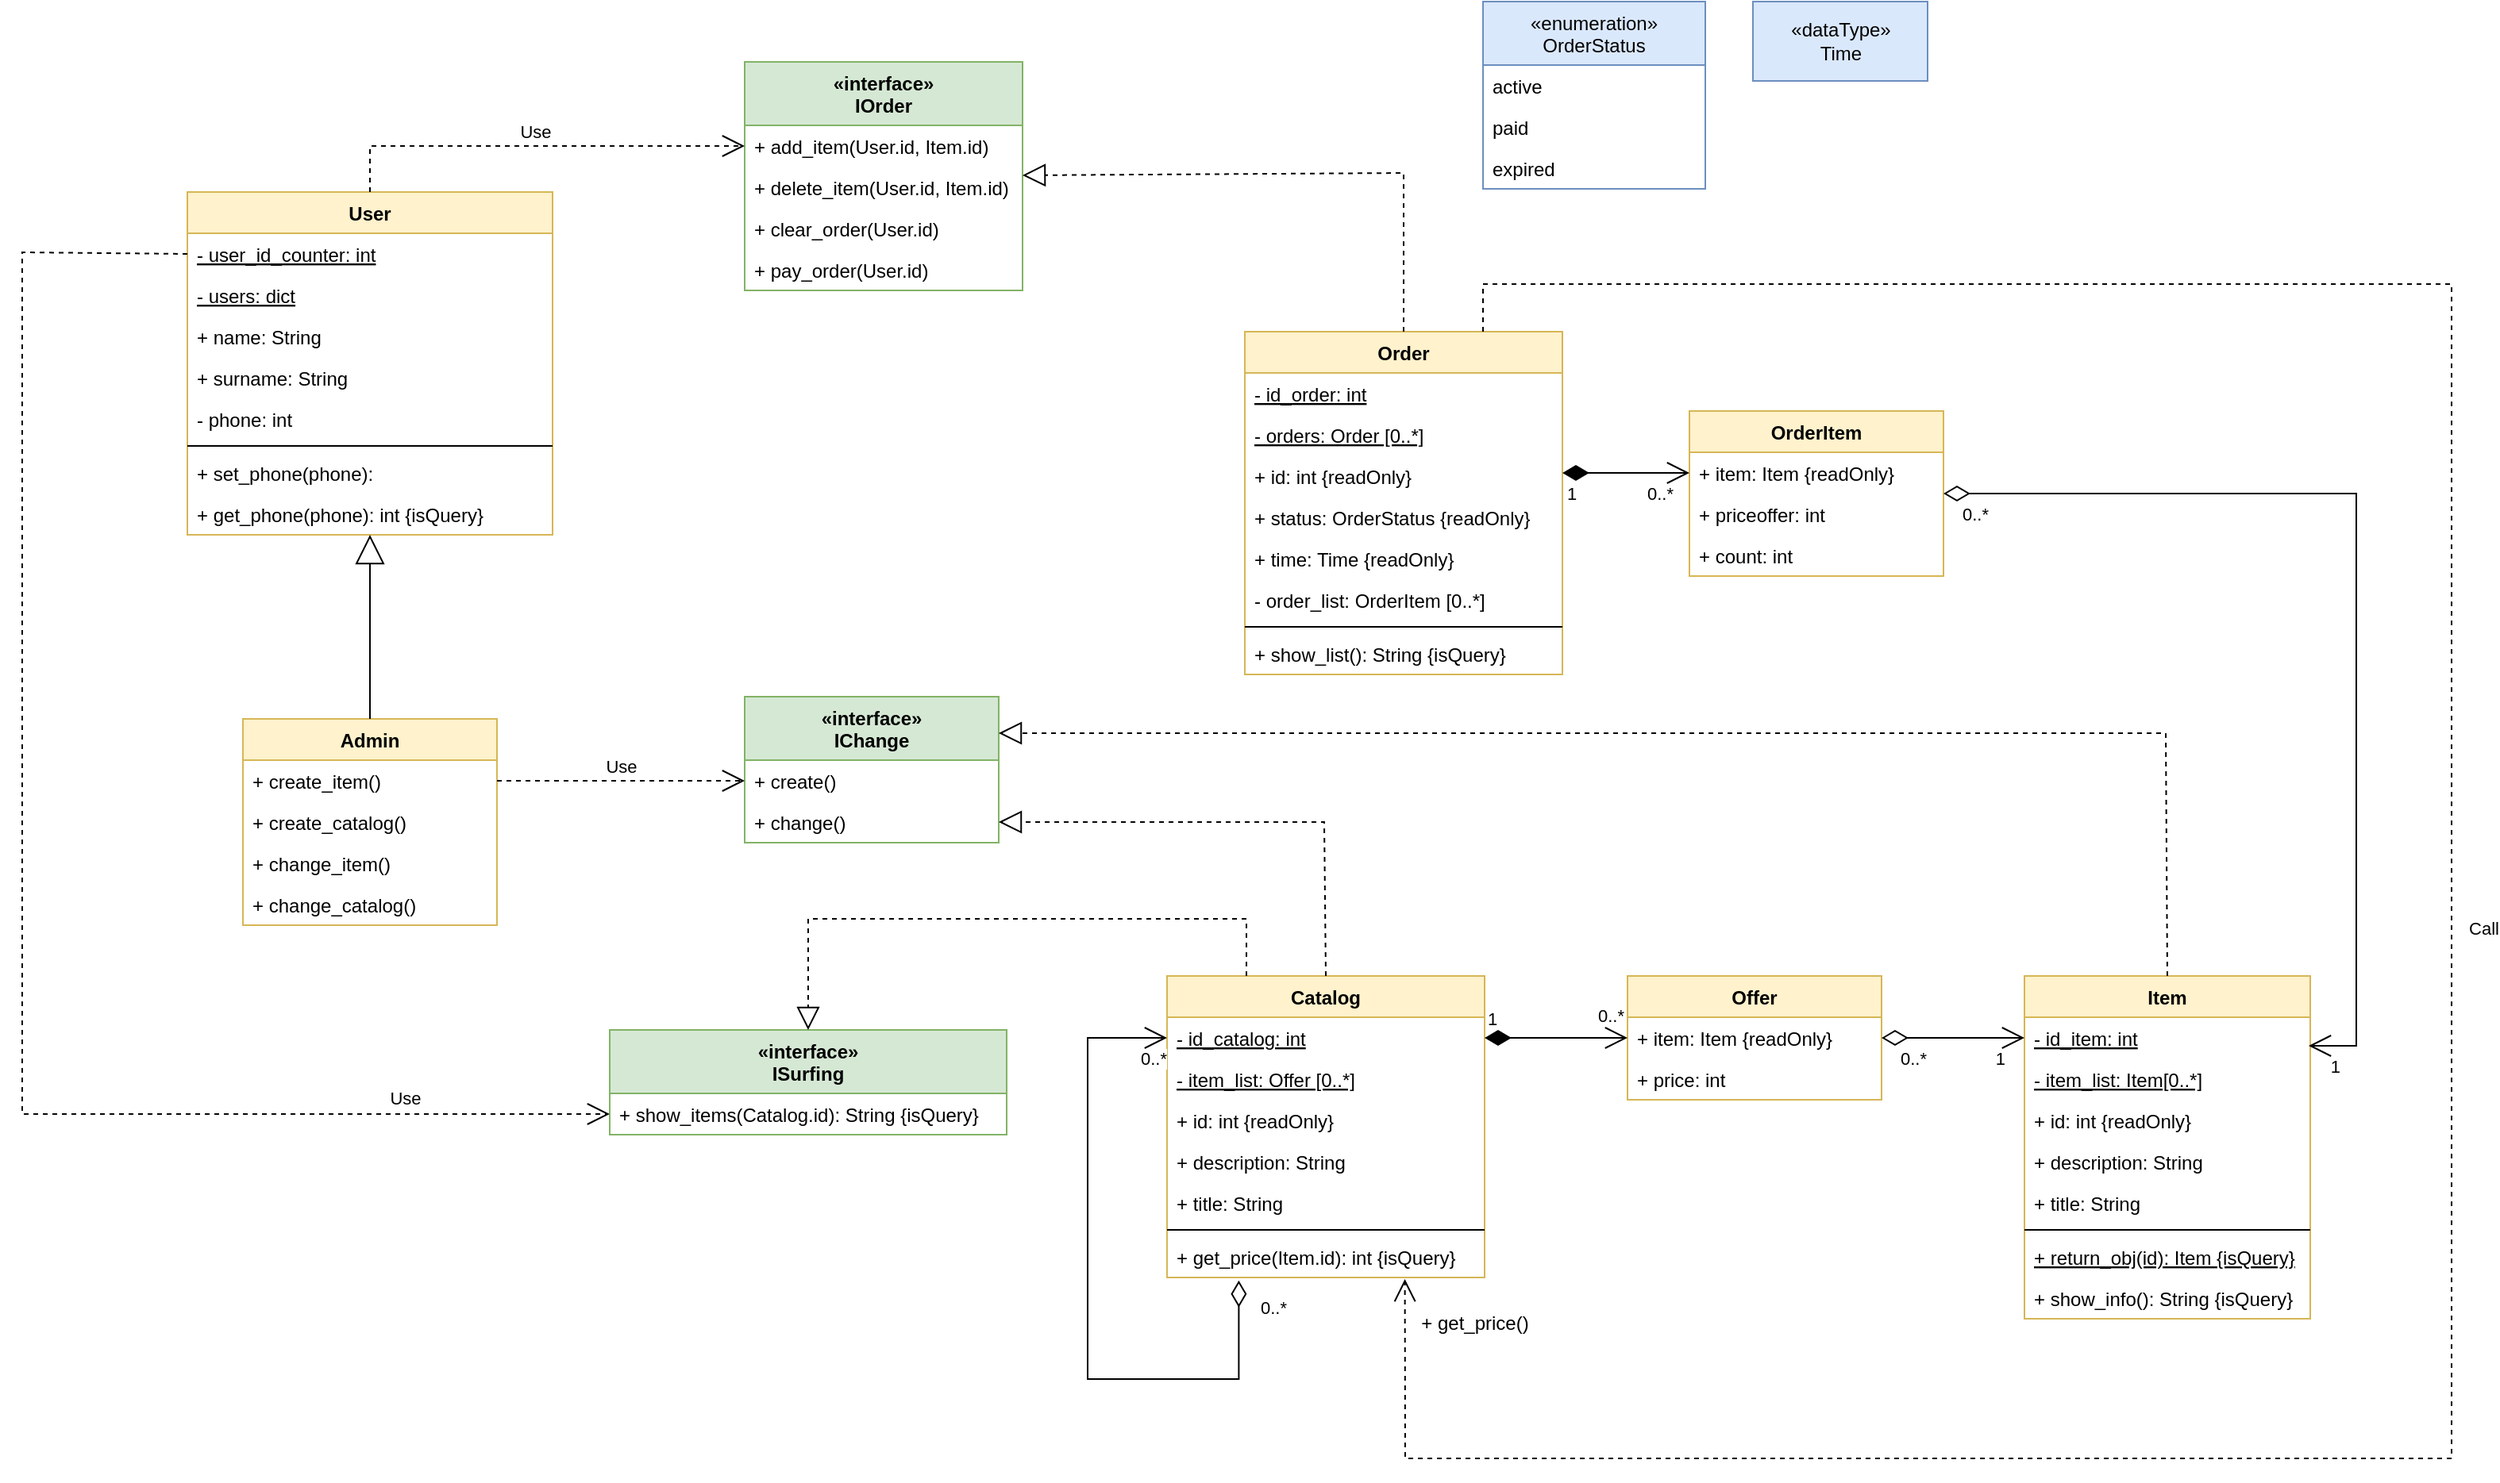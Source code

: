 <mxfile version="16.6.6" type="device"><diagram id="-S7sXRpH_4o53tXh1Ns0" name="Page-1"><mxGraphModel dx="2090" dy="1756" grid="1" gridSize="10" guides="1" tooltips="1" connect="1" arrows="1" fold="1" page="1" pageScale="1" pageWidth="850" pageHeight="1100" math="0" shadow="0"><root><mxCell id="0"/><mxCell id="1" parent="0"/><mxCell id="X_nolbuC1FOXjcQJ2r-V-6" value="User" style="swimlane;fontStyle=1;align=center;verticalAlign=top;childLayout=stackLayout;horizontal=1;startSize=26;horizontalStack=0;resizeParent=1;resizeParentMax=0;resizeLast=0;collapsible=1;marginBottom=0;fillColor=#fff2cc;strokeColor=#d6b656;" parent="1" vertex="1"><mxGeometry x="-186" y="-58" width="230" height="216" as="geometry"/></mxCell><mxCell id="UMlF2uQvA1_7oWGB7-m2-44" value="- user_id_counter: int" style="text;strokeColor=none;fillColor=none;align=left;verticalAlign=top;spacingLeft=4;spacingRight=4;overflow=hidden;rotatable=0;points=[[0,0.5],[1,0.5]];portConstraint=eastwest;fontStyle=4" parent="X_nolbuC1FOXjcQJ2r-V-6" vertex="1"><mxGeometry y="26" width="230" height="26" as="geometry"/></mxCell><mxCell id="X_nolbuC1FOXjcQJ2r-V-7" value="- users: dict" style="text;strokeColor=none;fillColor=none;align=left;verticalAlign=top;spacingLeft=4;spacingRight=4;overflow=hidden;rotatable=0;points=[[0,0.5],[1,0.5]];portConstraint=eastwest;fontStyle=4" parent="X_nolbuC1FOXjcQJ2r-V-6" vertex="1"><mxGeometry y="52" width="230" height="26" as="geometry"/></mxCell><mxCell id="UMlF2uQvA1_7oWGB7-m2-45" value="+ name: String" style="text;strokeColor=none;fillColor=none;align=left;verticalAlign=top;spacingLeft=4;spacingRight=4;overflow=hidden;rotatable=0;points=[[0,0.5],[1,0.5]];portConstraint=eastwest;fontStyle=0" parent="X_nolbuC1FOXjcQJ2r-V-6" vertex="1"><mxGeometry y="78" width="230" height="26" as="geometry"/></mxCell><mxCell id="UMlF2uQvA1_7oWGB7-m2-46" value="+ surname: String" style="text;strokeColor=none;fillColor=none;align=left;verticalAlign=top;spacingLeft=4;spacingRight=4;overflow=hidden;rotatable=0;points=[[0,0.5],[1,0.5]];portConstraint=eastwest;fontStyle=0" parent="X_nolbuC1FOXjcQJ2r-V-6" vertex="1"><mxGeometry y="104" width="230" height="26" as="geometry"/></mxCell><mxCell id="UMlF2uQvA1_7oWGB7-m2-47" value="- phone: int" style="text;strokeColor=none;fillColor=none;align=left;verticalAlign=top;spacingLeft=4;spacingRight=4;overflow=hidden;rotatable=0;points=[[0,0.5],[1,0.5]];portConstraint=eastwest;fontStyle=0" parent="X_nolbuC1FOXjcQJ2r-V-6" vertex="1"><mxGeometry y="130" width="230" height="26" as="geometry"/></mxCell><mxCell id="X_nolbuC1FOXjcQJ2r-V-8" value="" style="line;strokeWidth=1;fillColor=none;align=left;verticalAlign=middle;spacingTop=-1;spacingLeft=3;spacingRight=3;rotatable=0;labelPosition=right;points=[];portConstraint=eastwest;" parent="X_nolbuC1FOXjcQJ2r-V-6" vertex="1"><mxGeometry y="156" width="230" height="8" as="geometry"/></mxCell><mxCell id="X_nolbuC1FOXjcQJ2r-V-9" value="+ set_phone(phone):" style="text;strokeColor=none;fillColor=none;align=left;verticalAlign=top;spacingLeft=4;spacingRight=4;overflow=hidden;rotatable=0;points=[[0,0.5],[1,0.5]];portConstraint=eastwest;" parent="X_nolbuC1FOXjcQJ2r-V-6" vertex="1"><mxGeometry y="164" width="230" height="26" as="geometry"/></mxCell><mxCell id="UMlF2uQvA1_7oWGB7-m2-48" value="+ get_phone(phone): int {isQuery}" style="text;strokeColor=none;fillColor=none;align=left;verticalAlign=top;spacingLeft=4;spacingRight=4;overflow=hidden;rotatable=0;points=[[0,0.5],[1,0.5]];portConstraint=eastwest;" parent="X_nolbuC1FOXjcQJ2r-V-6" vertex="1"><mxGeometry y="190" width="230" height="26" as="geometry"/></mxCell><mxCell id="X_nolbuC1FOXjcQJ2r-V-10" value="Admin" style="swimlane;fontStyle=1;align=center;verticalAlign=top;childLayout=stackLayout;horizontal=1;startSize=26;horizontalStack=0;resizeParent=1;resizeParentMax=0;resizeLast=0;collapsible=1;marginBottom=0;fillColor=#fff2cc;strokeColor=#d6b656;" parent="1" vertex="1"><mxGeometry x="-151" y="274" width="160" height="130" as="geometry"/></mxCell><mxCell id="X_nolbuC1FOXjcQJ2r-V-13" value="+ create_item()" style="text;strokeColor=none;fillColor=none;align=left;verticalAlign=top;spacingLeft=4;spacingRight=4;overflow=hidden;rotatable=0;points=[[0,0.5],[1,0.5]];portConstraint=eastwest;" parent="X_nolbuC1FOXjcQJ2r-V-10" vertex="1"><mxGeometry y="26" width="160" height="26" as="geometry"/></mxCell><mxCell id="QvAUpbmTqmHc8SLnrMyu-28" value="+ create_catalog()" style="text;strokeColor=none;fillColor=none;align=left;verticalAlign=top;spacingLeft=4;spacingRight=4;overflow=hidden;rotatable=0;points=[[0,0.5],[1,0.5]];portConstraint=eastwest;" parent="X_nolbuC1FOXjcQJ2r-V-10" vertex="1"><mxGeometry y="52" width="160" height="26" as="geometry"/></mxCell><mxCell id="QvAUpbmTqmHc8SLnrMyu-29" value="+ change_item()" style="text;strokeColor=none;fillColor=none;align=left;verticalAlign=top;spacingLeft=4;spacingRight=4;overflow=hidden;rotatable=0;points=[[0,0.5],[1,0.5]];portConstraint=eastwest;" parent="X_nolbuC1FOXjcQJ2r-V-10" vertex="1"><mxGeometry y="78" width="160" height="26" as="geometry"/></mxCell><mxCell id="QvAUpbmTqmHc8SLnrMyu-30" value="+ change_catalog()" style="text;strokeColor=none;fillColor=none;align=left;verticalAlign=top;spacingLeft=4;spacingRight=4;overflow=hidden;rotatable=0;points=[[0,0.5],[1,0.5]];portConstraint=eastwest;" parent="X_nolbuC1FOXjcQJ2r-V-10" vertex="1"><mxGeometry y="104" width="160" height="26" as="geometry"/></mxCell><mxCell id="X_nolbuC1FOXjcQJ2r-V-14" value="" style="endArrow=block;endSize=16;endFill=0;html=1;rounded=0;exitX=0.5;exitY=0;exitDx=0;exitDy=0;" parent="1" source="X_nolbuC1FOXjcQJ2r-V-10" target="X_nolbuC1FOXjcQJ2r-V-6" edge="1"><mxGeometry width="160" relative="1" as="geometry"><mxPoint x="340" y="240" as="sourcePoint"/><mxPoint x="90" y="240" as="targetPoint"/></mxGeometry></mxCell><mxCell id="X_nolbuC1FOXjcQJ2r-V-15" value="Order" style="swimlane;fontStyle=1;align=center;verticalAlign=top;childLayout=stackLayout;horizontal=1;startSize=26;horizontalStack=0;resizeParent=1;resizeParentMax=0;resizeLast=0;collapsible=1;marginBottom=0;fillColor=#fff2cc;strokeColor=#d6b656;" parent="1" vertex="1"><mxGeometry x="480" y="30" width="200" height="216" as="geometry"/></mxCell><mxCell id="eVuQoPfXLKceXCle8phZ-1" value="- id_order: int" style="text;strokeColor=none;fillColor=none;align=left;verticalAlign=top;spacingLeft=4;spacingRight=4;overflow=hidden;rotatable=0;points=[[0,0.5],[1,0.5]];portConstraint=eastwest;fontStyle=4" vertex="1" parent="X_nolbuC1FOXjcQJ2r-V-15"><mxGeometry y="26" width="200" height="26" as="geometry"/></mxCell><mxCell id="eVuQoPfXLKceXCle8phZ-2" value="- orders: Order [0..*]" style="text;strokeColor=none;fillColor=none;align=left;verticalAlign=top;spacingLeft=4;spacingRight=4;overflow=hidden;rotatable=0;points=[[0,0.5],[1,0.5]];portConstraint=eastwest;fontStyle=4" vertex="1" parent="X_nolbuC1FOXjcQJ2r-V-15"><mxGeometry y="52" width="200" height="26" as="geometry"/></mxCell><mxCell id="UMlF2uQvA1_7oWGB7-m2-32" value="+ id: int {readOnly}" style="text;strokeColor=none;fillColor=none;align=left;verticalAlign=top;spacingLeft=4;spacingRight=4;overflow=hidden;rotatable=0;points=[[0,0.5],[1,0.5]];portConstraint=eastwest;" parent="X_nolbuC1FOXjcQJ2r-V-15" vertex="1"><mxGeometry y="78" width="200" height="26" as="geometry"/></mxCell><mxCell id="UMlF2uQvA1_7oWGB7-m2-33" value="+ status: OrderStatus {readOnly}" style="text;strokeColor=none;fillColor=none;align=left;verticalAlign=top;spacingLeft=4;spacingRight=4;overflow=hidden;rotatable=0;points=[[0,0.5],[1,0.5]];portConstraint=eastwest;" parent="X_nolbuC1FOXjcQJ2r-V-15" vertex="1"><mxGeometry y="104" width="200" height="26" as="geometry"/></mxCell><mxCell id="UMlF2uQvA1_7oWGB7-m2-34" value="+ time: Time {readOnly}" style="text;strokeColor=none;fillColor=none;align=left;verticalAlign=top;spacingLeft=4;spacingRight=4;overflow=hidden;rotatable=0;points=[[0,0.5],[1,0.5]];portConstraint=eastwest;" parent="X_nolbuC1FOXjcQJ2r-V-15" vertex="1"><mxGeometry y="130" width="200" height="26" as="geometry"/></mxCell><mxCell id="X_nolbuC1FOXjcQJ2r-V-16" value="- order_list: OrderItem [0..*]" style="text;strokeColor=none;fillColor=none;align=left;verticalAlign=top;spacingLeft=4;spacingRight=4;overflow=hidden;rotatable=0;points=[[0,0.5],[1,0.5]];portConstraint=eastwest;" parent="X_nolbuC1FOXjcQJ2r-V-15" vertex="1"><mxGeometry y="156" width="200" height="26" as="geometry"/></mxCell><mxCell id="X_nolbuC1FOXjcQJ2r-V-17" value="" style="line;strokeWidth=1;fillColor=none;align=left;verticalAlign=middle;spacingTop=-1;spacingLeft=3;spacingRight=3;rotatable=0;labelPosition=right;points=[];portConstraint=eastwest;" parent="X_nolbuC1FOXjcQJ2r-V-15" vertex="1"><mxGeometry y="182" width="200" height="8" as="geometry"/></mxCell><mxCell id="X_nolbuC1FOXjcQJ2r-V-18" value="+ show_list(): String {isQuery}" style="text;strokeColor=none;fillColor=none;align=left;verticalAlign=top;spacingLeft=4;spacingRight=4;overflow=hidden;rotatable=0;points=[[0,0.5],[1,0.5]];portConstraint=eastwest;" parent="X_nolbuC1FOXjcQJ2r-V-15" vertex="1"><mxGeometry y="190" width="200" height="26" as="geometry"/></mxCell><mxCell id="X_nolbuC1FOXjcQJ2r-V-20" value="Item" style="swimlane;fontStyle=1;align=center;verticalAlign=top;childLayout=stackLayout;horizontal=1;startSize=26;horizontalStack=0;resizeParent=1;resizeParentMax=0;resizeLast=0;collapsible=1;marginBottom=0;fillColor=#fff2cc;strokeColor=#d6b656;" parent="1" vertex="1"><mxGeometry x="971" y="436" width="180" height="216" as="geometry"/></mxCell><mxCell id="QvAUpbmTqmHc8SLnrMyu-21" value="- id_item: int" style="text;strokeColor=none;fillColor=none;align=left;verticalAlign=top;spacingLeft=4;spacingRight=4;overflow=hidden;rotatable=0;points=[[0,0.5],[1,0.5]];portConstraint=eastwest;fontStyle=4" parent="X_nolbuC1FOXjcQJ2r-V-20" vertex="1"><mxGeometry y="26" width="180" height="26" as="geometry"/></mxCell><mxCell id="eVuQoPfXLKceXCle8phZ-4" value="- item_list: Item[0..*]" style="text;strokeColor=none;fillColor=none;align=left;verticalAlign=top;spacingLeft=4;spacingRight=4;overflow=hidden;rotatable=0;points=[[0,0.5],[1,0.5]];portConstraint=eastwest;fontStyle=4" vertex="1" parent="X_nolbuC1FOXjcQJ2r-V-20"><mxGeometry y="52" width="180" height="26" as="geometry"/></mxCell><mxCell id="X_nolbuC1FOXjcQJ2r-V-21" value="+ id: int {readOnly}" style="text;strokeColor=none;fillColor=none;align=left;verticalAlign=top;spacingLeft=4;spacingRight=4;overflow=hidden;rotatable=0;points=[[0,0.5],[1,0.5]];portConstraint=eastwest;" parent="X_nolbuC1FOXjcQJ2r-V-20" vertex="1"><mxGeometry y="78" width="180" height="26" as="geometry"/></mxCell><mxCell id="QvAUpbmTqmHc8SLnrMyu-1" value="+ description: String" style="text;strokeColor=none;fillColor=none;align=left;verticalAlign=top;spacingLeft=4;spacingRight=4;overflow=hidden;rotatable=0;points=[[0,0.5],[1,0.5]];portConstraint=eastwest;" parent="X_nolbuC1FOXjcQJ2r-V-20" vertex="1"><mxGeometry y="104" width="180" height="26" as="geometry"/></mxCell><mxCell id="QvAUpbmTqmHc8SLnrMyu-27" value="+ title: String" style="text;strokeColor=none;fillColor=none;align=left;verticalAlign=top;spacingLeft=4;spacingRight=4;overflow=hidden;rotatable=0;points=[[0,0.5],[1,0.5]];portConstraint=eastwest;fontStyle=0" parent="X_nolbuC1FOXjcQJ2r-V-20" vertex="1"><mxGeometry y="130" width="180" height="26" as="geometry"/></mxCell><mxCell id="X_nolbuC1FOXjcQJ2r-V-22" value="" style="line;strokeWidth=1;fillColor=none;align=left;verticalAlign=middle;spacingTop=-1;spacingLeft=3;spacingRight=3;rotatable=0;labelPosition=right;points=[];portConstraint=eastwest;" parent="X_nolbuC1FOXjcQJ2r-V-20" vertex="1"><mxGeometry y="156" width="180" height="8" as="geometry"/></mxCell><mxCell id="eVuQoPfXLKceXCle8phZ-3" value="+ return_obj(id): Item {isQuery}" style="text;strokeColor=none;fillColor=none;align=left;verticalAlign=top;spacingLeft=4;spacingRight=4;overflow=hidden;rotatable=0;points=[[0,0.5],[1,0.5]];portConstraint=eastwest;fontStyle=4" vertex="1" parent="X_nolbuC1FOXjcQJ2r-V-20"><mxGeometry y="164" width="180" height="26" as="geometry"/></mxCell><mxCell id="X_nolbuC1FOXjcQJ2r-V-23" value="+ show_info(): String {isQuery}" style="text;strokeColor=none;fillColor=none;align=left;verticalAlign=top;spacingLeft=4;spacingRight=4;overflow=hidden;rotatable=0;points=[[0,0.5],[1,0.5]];portConstraint=eastwest;" parent="X_nolbuC1FOXjcQJ2r-V-20" vertex="1"><mxGeometry y="190" width="180" height="26" as="geometry"/></mxCell><mxCell id="X_nolbuC1FOXjcQJ2r-V-25" value="Catalog" style="swimlane;fontStyle=1;align=center;verticalAlign=top;childLayout=stackLayout;horizontal=1;startSize=26;horizontalStack=0;resizeParent=1;resizeParentMax=0;resizeLast=0;collapsible=1;marginBottom=0;fillColor=#fff2cc;strokeColor=#d6b656;" parent="1" vertex="1"><mxGeometry x="431" y="436" width="200" height="190" as="geometry"/></mxCell><mxCell id="X_nolbuC1FOXjcQJ2r-V-26" value="- id_catalog: int" style="text;strokeColor=none;fillColor=none;align=left;verticalAlign=top;spacingLeft=4;spacingRight=4;overflow=hidden;rotatable=0;points=[[0,0.5],[1,0.5]];portConstraint=eastwest;fontStyle=4" parent="X_nolbuC1FOXjcQJ2r-V-25" vertex="1"><mxGeometry y="26" width="200" height="26" as="geometry"/></mxCell><mxCell id="QvAUpbmTqmHc8SLnrMyu-19" value="- item_list: Offer [0..*]" style="text;strokeColor=none;fillColor=none;align=left;verticalAlign=top;spacingLeft=4;spacingRight=4;overflow=hidden;rotatable=0;points=[[0,0.5],[1,0.5]];portConstraint=eastwest;fontStyle=4" parent="X_nolbuC1FOXjcQJ2r-V-25" vertex="1"><mxGeometry y="52" width="200" height="26" as="geometry"/></mxCell><mxCell id="QvAUpbmTqmHc8SLnrMyu-20" value="+ id: int {readOnly}" style="text;strokeColor=none;fillColor=none;align=left;verticalAlign=top;spacingLeft=4;spacingRight=4;overflow=hidden;rotatable=0;points=[[0,0.5],[1,0.5]];portConstraint=eastwest;" parent="X_nolbuC1FOXjcQJ2r-V-25" vertex="1"><mxGeometry y="78" width="200" height="26" as="geometry"/></mxCell><mxCell id="QvAUpbmTqmHc8SLnrMyu-26" value="+ description: String" style="text;strokeColor=none;fillColor=none;align=left;verticalAlign=top;spacingLeft=4;spacingRight=4;overflow=hidden;rotatable=0;points=[[0,0.5],[1,0.5]];portConstraint=eastwest;fontStyle=0" parent="X_nolbuC1FOXjcQJ2r-V-25" vertex="1"><mxGeometry y="104" width="200" height="26" as="geometry"/></mxCell><mxCell id="QvAUpbmTqmHc8SLnrMyu-25" value="+ title: String" style="text;strokeColor=none;fillColor=none;align=left;verticalAlign=top;spacingLeft=4;spacingRight=4;overflow=hidden;rotatable=0;points=[[0,0.5],[1,0.5]];portConstraint=eastwest;fontStyle=0" parent="X_nolbuC1FOXjcQJ2r-V-25" vertex="1"><mxGeometry y="130" width="200" height="26" as="geometry"/></mxCell><mxCell id="X_nolbuC1FOXjcQJ2r-V-27" value="" style="line;strokeWidth=1;fillColor=none;align=left;verticalAlign=middle;spacingTop=-1;spacingLeft=3;spacingRight=3;rotatable=0;labelPosition=right;points=[];portConstraint=eastwest;" parent="X_nolbuC1FOXjcQJ2r-V-25" vertex="1"><mxGeometry y="156" width="200" height="8" as="geometry"/></mxCell><mxCell id="X_nolbuC1FOXjcQJ2r-V-28" value="+ get_price(Item.id): int {isQuery}" style="text;strokeColor=none;fillColor=none;align=left;verticalAlign=top;spacingLeft=4;spacingRight=4;overflow=hidden;rotatable=0;points=[[0,0.5],[1,0.5]];portConstraint=eastwest;" parent="X_nolbuC1FOXjcQJ2r-V-25" vertex="1"><mxGeometry y="164" width="200" height="26" as="geometry"/></mxCell><mxCell id="X_nolbuC1FOXjcQJ2r-V-53" value="" style="endArrow=open;html=1;endSize=12;startArrow=diamondThin;startSize=14;startFill=0;edgeStyle=orthogonalEdgeStyle;rounded=0;exitX=0.226;exitY=1.074;exitDx=0;exitDy=0;exitPerimeter=0;entryX=0;entryY=0.5;entryDx=0;entryDy=0;" parent="X_nolbuC1FOXjcQJ2r-V-25" source="X_nolbuC1FOXjcQJ2r-V-28" target="X_nolbuC1FOXjcQJ2r-V-26" edge="1"><mxGeometry x="0.033" y="20" relative="1" as="geometry"><mxPoint x="210" y="-60" as="sourcePoint"/><mxPoint x="370" y="-60" as="targetPoint"/><Array as="points"><mxPoint x="45" y="254"/><mxPoint x="-50" y="254"/><mxPoint x="-50" y="39"/></Array><mxPoint as="offset"/></mxGeometry></mxCell><mxCell id="X_nolbuC1FOXjcQJ2r-V-54" value="0..*" style="edgeLabel;resizable=0;html=1;align=left;verticalAlign=top;" parent="X_nolbuC1FOXjcQJ2r-V-53" connectable="0" vertex="1"><mxGeometry x="-1" relative="1" as="geometry"><mxPoint x="12" y="4" as="offset"/></mxGeometry></mxCell><mxCell id="X_nolbuC1FOXjcQJ2r-V-55" value="0..*" style="edgeLabel;resizable=0;html=1;align=right;verticalAlign=top;" parent="X_nolbuC1FOXjcQJ2r-V-53" connectable="0" vertex="1"><mxGeometry x="1" relative="1" as="geometry"/></mxCell><mxCell id="X_nolbuC1FOXjcQJ2r-V-29" value="OrderItem" style="swimlane;fontStyle=1;align=center;verticalAlign=top;childLayout=stackLayout;horizontal=1;startSize=26;horizontalStack=0;resizeParent=1;resizeParentMax=0;resizeLast=0;collapsible=1;marginBottom=0;fillColor=#fff2cc;strokeColor=#d6b656;" parent="1" vertex="1"><mxGeometry x="760" y="80" width="160" height="104" as="geometry"/></mxCell><mxCell id="X_nolbuC1FOXjcQJ2r-V-30" value="+ item: Item {readOnly}" style="text;strokeColor=none;fillColor=none;align=left;verticalAlign=top;spacingLeft=4;spacingRight=4;overflow=hidden;rotatable=0;points=[[0,0.5],[1,0.5]];portConstraint=eastwest;" parent="X_nolbuC1FOXjcQJ2r-V-29" vertex="1"><mxGeometry y="26" width="160" height="26" as="geometry"/></mxCell><mxCell id="X_nolbuC1FOXjcQJ2r-V-41" value="+ priceoffer: int" style="text;strokeColor=none;fillColor=none;align=left;verticalAlign=top;spacingLeft=4;spacingRight=4;overflow=hidden;rotatable=0;points=[[0,0.5],[1,0.5]];portConstraint=eastwest;" parent="X_nolbuC1FOXjcQJ2r-V-29" vertex="1"><mxGeometry y="52" width="160" height="26" as="geometry"/></mxCell><mxCell id="UMlF2uQvA1_7oWGB7-m2-16" value="+ count: int" style="text;strokeColor=none;fillColor=none;align=left;verticalAlign=top;spacingLeft=4;spacingRight=4;overflow=hidden;rotatable=0;points=[[0,0.5],[1,0.5]];portConstraint=eastwest;" parent="X_nolbuC1FOXjcQJ2r-V-29" vertex="1"><mxGeometry y="78" width="160" height="26" as="geometry"/></mxCell><mxCell id="X_nolbuC1FOXjcQJ2r-V-35" value="" style="endArrow=open;html=1;endSize=12;startArrow=diamondThin;startSize=14;startFill=1;edgeStyle=orthogonalEdgeStyle;rounded=0;entryX=0;entryY=0.5;entryDx=0;entryDy=0;" parent="1" target="X_nolbuC1FOXjcQJ2r-V-30" edge="1"><mxGeometry relative="1" as="geometry"><mxPoint x="680" y="119" as="sourcePoint"/><mxPoint x="770" y="300" as="targetPoint"/><Array as="points"><mxPoint x="710" y="119"/><mxPoint x="710" y="119"/></Array></mxGeometry></mxCell><mxCell id="X_nolbuC1FOXjcQJ2r-V-36" value="1" style="edgeLabel;resizable=0;html=1;align=left;verticalAlign=top;" parent="X_nolbuC1FOXjcQJ2r-V-35" connectable="0" vertex="1"><mxGeometry x="-1" relative="1" as="geometry"><mxPoint x="1" as="offset"/></mxGeometry></mxCell><mxCell id="X_nolbuC1FOXjcQJ2r-V-37" value="&lt;span style=&quot;text-align: left&quot;&gt;0..*&lt;/span&gt;" style="edgeLabel;resizable=0;html=1;align=right;verticalAlign=top;" parent="X_nolbuC1FOXjcQJ2r-V-35" connectable="0" vertex="1"><mxGeometry x="1" relative="1" as="geometry"><mxPoint x="-10" as="offset"/></mxGeometry></mxCell><mxCell id="X_nolbuC1FOXjcQJ2r-V-38" value="" style="endArrow=open;html=1;endSize=12;startArrow=diamondThin;startSize=14;startFill=0;edgeStyle=orthogonalEdgeStyle;rounded=0;exitX=1;exitY=0.5;exitDx=0;exitDy=0;" parent="1" source="X_nolbuC1FOXjcQJ2r-V-29" edge="1"><mxGeometry relative="1" as="geometry"><mxPoint x="610" y="300" as="sourcePoint"/><mxPoint x="1150" y="480" as="targetPoint"/><Array as="points"><mxPoint x="1180" y="132"/><mxPoint x="1180" y="480"/></Array></mxGeometry></mxCell><mxCell id="X_nolbuC1FOXjcQJ2r-V-39" value="&lt;span style=&quot;text-align: right&quot;&gt;0..*&lt;/span&gt;" style="edgeLabel;resizable=0;html=1;align=left;verticalAlign=top;" parent="X_nolbuC1FOXjcQJ2r-V-38" connectable="0" vertex="1"><mxGeometry x="-1" relative="1" as="geometry"><mxPoint x="10" as="offset"/></mxGeometry></mxCell><mxCell id="X_nolbuC1FOXjcQJ2r-V-40" value="1" style="edgeLabel;resizable=0;html=1;align=right;verticalAlign=top;" parent="X_nolbuC1FOXjcQJ2r-V-38" connectable="0" vertex="1"><mxGeometry x="1" relative="1" as="geometry"><mxPoint x="20" as="offset"/></mxGeometry></mxCell><mxCell id="UMlF2uQvA1_7oWGB7-m2-6" value="«interface»&#xA;IOrder" style="swimlane;fontStyle=1;align=center;verticalAlign=top;childLayout=stackLayout;horizontal=1;startSize=40;horizontalStack=0;resizeParent=1;resizeParentMax=0;resizeLast=0;collapsible=1;marginBottom=0;fillColor=#d5e8d4;strokeColor=#82b366;" parent="1" vertex="1"><mxGeometry x="165" y="-140" width="175" height="144" as="geometry"/></mxCell><mxCell id="UMlF2uQvA1_7oWGB7-m2-9" value="+ add_item(User.id, Item.id)" style="text;strokeColor=none;fillColor=none;align=left;verticalAlign=top;spacingLeft=4;spacingRight=4;overflow=hidden;rotatable=0;points=[[0,0.5],[1,0.5]];portConstraint=eastwest;" parent="UMlF2uQvA1_7oWGB7-m2-6" vertex="1"><mxGeometry y="40" width="175" height="26" as="geometry"/></mxCell><mxCell id="UMlF2uQvA1_7oWGB7-m2-12" value="+ delete_item(User.id, Item.id)" style="text;strokeColor=none;fillColor=none;align=left;verticalAlign=top;spacingLeft=4;spacingRight=4;overflow=hidden;rotatable=0;points=[[0,0.5],[1,0.5]];portConstraint=eastwest;" parent="UMlF2uQvA1_7oWGB7-m2-6" vertex="1"><mxGeometry y="66" width="175" height="26" as="geometry"/></mxCell><mxCell id="UMlF2uQvA1_7oWGB7-m2-13" value="+ clear_order(User.id)" style="text;strokeColor=none;fillColor=none;align=left;verticalAlign=top;spacingLeft=4;spacingRight=4;overflow=hidden;rotatable=0;points=[[0,0.5],[1,0.5]];portConstraint=eastwest;" parent="UMlF2uQvA1_7oWGB7-m2-6" vertex="1"><mxGeometry y="92" width="175" height="26" as="geometry"/></mxCell><mxCell id="UMlF2uQvA1_7oWGB7-m2-15" value="+ pay_order(User.id)" style="text;strokeColor=none;fillColor=none;align=left;verticalAlign=top;spacingLeft=4;spacingRight=4;overflow=hidden;rotatable=0;points=[[0,0.5],[1,0.5]];portConstraint=eastwest;" parent="UMlF2uQvA1_7oWGB7-m2-6" vertex="1"><mxGeometry y="118" width="175" height="26" as="geometry"/></mxCell><mxCell id="UMlF2uQvA1_7oWGB7-m2-10" value="Use" style="endArrow=open;endSize=12;dashed=1;html=1;rounded=0;entryX=0;entryY=0.5;entryDx=0;entryDy=0;exitX=0.5;exitY=0;exitDx=0;exitDy=0;verticalAlign=bottom;" parent="1" source="X_nolbuC1FOXjcQJ2r-V-6" edge="1"><mxGeometry width="160" relative="1" as="geometry"><mxPoint x="550" y="160" as="sourcePoint"/><mxPoint x="165" y="-87" as="targetPoint"/><Array as="points"><mxPoint x="-71" y="-87"/></Array></mxGeometry></mxCell><mxCell id="UMlF2uQvA1_7oWGB7-m2-11" value="" style="endArrow=block;dashed=1;endFill=0;endSize=12;html=1;rounded=0;exitX=0.5;exitY=0;exitDx=0;exitDy=0;" parent="1" source="X_nolbuC1FOXjcQJ2r-V-15" target="UMlF2uQvA1_7oWGB7-m2-6" edge="1"><mxGeometry width="160" relative="1" as="geometry"><mxPoint x="550" y="160" as="sourcePoint"/><mxPoint x="710" y="160" as="targetPoint"/><Array as="points"><mxPoint x="580" y="-70"/></Array></mxGeometry></mxCell><mxCell id="UMlF2uQvA1_7oWGB7-m2-17" value="«interface»&#xA;IChange" style="swimlane;fontStyle=1;align=center;verticalAlign=top;childLayout=stackLayout;horizontal=1;startSize=40;horizontalStack=0;resizeParent=1;resizeParentMax=0;resizeLast=0;collapsible=1;marginBottom=0;fillColor=#d5e8d4;strokeColor=#82b366;" parent="1" vertex="1"><mxGeometry x="165" y="260" width="160" height="92" as="geometry"/></mxCell><mxCell id="UMlF2uQvA1_7oWGB7-m2-20" value="+ create()" style="text;strokeColor=none;fillColor=none;align=left;verticalAlign=top;spacingLeft=4;spacingRight=4;overflow=hidden;rotatable=0;points=[[0,0.5],[1,0.5]];portConstraint=eastwest;" parent="UMlF2uQvA1_7oWGB7-m2-17" vertex="1"><mxGeometry y="40" width="160" height="26" as="geometry"/></mxCell><mxCell id="QvAUpbmTqmHc8SLnrMyu-22" value="+ change()" style="text;strokeColor=none;fillColor=none;align=left;verticalAlign=top;spacingLeft=4;spacingRight=4;overflow=hidden;rotatable=0;points=[[0,0.5],[1,0.5]];portConstraint=eastwest;" parent="UMlF2uQvA1_7oWGB7-m2-17" vertex="1"><mxGeometry y="66" width="160" height="26" as="geometry"/></mxCell><mxCell id="UMlF2uQvA1_7oWGB7-m2-21" value="Use" style="endArrow=open;endSize=12;dashed=1;html=1;rounded=0;exitX=1;exitY=0.5;exitDx=0;exitDy=0;verticalAlign=bottom;entryX=0;entryY=0.5;entryDx=0;entryDy=0;" parent="1" source="X_nolbuC1FOXjcQJ2r-V-13" target="UMlF2uQvA1_7oWGB7-m2-20" edge="1"><mxGeometry width="160" relative="1" as="geometry"><mxPoint x="175.0" y="313" as="sourcePoint"/><mxPoint x="280.0" y="313" as="targetPoint"/></mxGeometry></mxCell><mxCell id="UMlF2uQvA1_7oWGB7-m2-22" value="" style="endArrow=block;dashed=1;endFill=0;endSize=12;html=1;rounded=0;exitX=0.5;exitY=0;exitDx=0;exitDy=0;entryX=1;entryY=0.5;entryDx=0;entryDy=0;" parent="1" source="X_nolbuC1FOXjcQJ2r-V-25" target="QvAUpbmTqmHc8SLnrMyu-22" edge="1"><mxGeometry width="160" relative="1" as="geometry"><mxPoint x="400" y="250" as="sourcePoint"/><mxPoint x="560" y="250" as="targetPoint"/><Array as="points"><mxPoint x="530" y="339"/></Array></mxGeometry></mxCell><mxCell id="UMlF2uQvA1_7oWGB7-m2-23" value="" style="endArrow=block;dashed=1;endFill=0;endSize=12;html=1;rounded=0;exitX=0.5;exitY=0;exitDx=0;exitDy=0;entryX=1;entryY=0.25;entryDx=0;entryDy=0;" parent="1" source="X_nolbuC1FOXjcQJ2r-V-20" target="UMlF2uQvA1_7oWGB7-m2-17" edge="1"><mxGeometry width="160" relative="1" as="geometry"><mxPoint x="400" y="250" as="sourcePoint"/><mxPoint x="440.0" y="313" as="targetPoint"/><Array as="points"><mxPoint x="1060" y="283"/></Array></mxGeometry></mxCell><mxCell id="UMlF2uQvA1_7oWGB7-m2-24" value="«interface»&#xA;ISurfing" style="swimlane;fontStyle=1;align=center;verticalAlign=top;childLayout=stackLayout;horizontal=1;startSize=40;horizontalStack=0;resizeParent=1;resizeParentMax=0;resizeLast=0;collapsible=1;marginBottom=0;fillColor=#d5e8d4;strokeColor=#82b366;" parent="1" vertex="1"><mxGeometry x="80" y="470" width="250" height="66" as="geometry"/></mxCell><mxCell id="UMlF2uQvA1_7oWGB7-m2-27" value="+ show_items(Catalog.id): String {isQuery}" style="text;strokeColor=none;fillColor=none;align=left;verticalAlign=top;spacingLeft=4;spacingRight=4;overflow=hidden;rotatable=0;points=[[0,0.5],[1,0.5]];portConstraint=eastwest;" parent="UMlF2uQvA1_7oWGB7-m2-24" vertex="1"><mxGeometry y="40" width="250" height="26" as="geometry"/></mxCell><mxCell id="UMlF2uQvA1_7oWGB7-m2-28" value="Use" style="endArrow=open;endSize=12;dashed=1;html=1;rounded=0;exitX=0;exitY=0.5;exitDx=0;exitDy=0;entryX=0;entryY=0.5;entryDx=0;entryDy=0;verticalAlign=bottom;" parent="1" source="UMlF2uQvA1_7oWGB7-m2-44" edge="1"><mxGeometry x="0.746" y="1" width="160" relative="1" as="geometry"><mxPoint x="200" y="290" as="sourcePoint"/><mxPoint x="80" y="523" as="targetPoint"/><Array as="points"><mxPoint x="-290" y="-20"/><mxPoint x="-290" y="523"/></Array><mxPoint as="offset"/></mxGeometry></mxCell><mxCell id="UMlF2uQvA1_7oWGB7-m2-29" value="" style="endArrow=block;dashed=1;endFill=0;endSize=12;html=1;rounded=0;entryX=0.5;entryY=0;entryDx=0;entryDy=0;exitX=0.25;exitY=0;exitDx=0;exitDy=0;" parent="1" source="X_nolbuC1FOXjcQJ2r-V-25" target="UMlF2uQvA1_7oWGB7-m2-24" edge="1"><mxGeometry width="160" relative="1" as="geometry"><mxPoint x="480" y="380" as="sourcePoint"/><mxPoint x="640" y="380" as="targetPoint"/><Array as="points"><mxPoint x="481" y="400"/><mxPoint x="205" y="400"/></Array></mxGeometry></mxCell><mxCell id="UMlF2uQvA1_7oWGB7-m2-35" value="«enumeration»&#xA;OrderStatus" style="swimlane;fontStyle=0;childLayout=stackLayout;horizontal=1;startSize=40;fillColor=#dae8fc;horizontalStack=0;resizeParent=1;resizeParentMax=0;resizeLast=0;collapsible=1;marginBottom=0;strokeColor=#6c8ebf;" parent="1" vertex="1"><mxGeometry x="630" y="-178" width="140" height="118" as="geometry"/></mxCell><mxCell id="UMlF2uQvA1_7oWGB7-m2-36" value="active" style="text;strokeColor=none;fillColor=none;align=left;verticalAlign=top;spacingLeft=4;spacingRight=4;overflow=hidden;rotatable=0;points=[[0,0.5],[1,0.5]];portConstraint=eastwest;" parent="UMlF2uQvA1_7oWGB7-m2-35" vertex="1"><mxGeometry y="40" width="140" height="26" as="geometry"/></mxCell><mxCell id="UMlF2uQvA1_7oWGB7-m2-37" value="paid" style="text;strokeColor=none;fillColor=none;align=left;verticalAlign=top;spacingLeft=4;spacingRight=4;overflow=hidden;rotatable=0;points=[[0,0.5],[1,0.5]];portConstraint=eastwest;" parent="UMlF2uQvA1_7oWGB7-m2-35" vertex="1"><mxGeometry y="66" width="140" height="26" as="geometry"/></mxCell><mxCell id="UMlF2uQvA1_7oWGB7-m2-38" value="expired" style="text;strokeColor=none;fillColor=none;align=left;verticalAlign=top;spacingLeft=4;spacingRight=4;overflow=hidden;rotatable=0;points=[[0,0.5],[1,0.5]];portConstraint=eastwest;" parent="UMlF2uQvA1_7oWGB7-m2-35" vertex="1"><mxGeometry y="92" width="140" height="26" as="geometry"/></mxCell><mxCell id="UMlF2uQvA1_7oWGB7-m2-43" value="«dataType»&lt;br&gt;Time" style="html=1;fillColor=#dae8fc;strokeColor=#6c8ebf;" parent="1" vertex="1"><mxGeometry x="800" y="-178" width="110" height="50" as="geometry"/></mxCell><mxCell id="UMlF2uQvA1_7oWGB7-m2-51" value="Call" style="endArrow=open;endSize=12;dashed=1;html=1;rounded=0;exitX=0.75;exitY=0;exitDx=0;exitDy=0;entryX=0.749;entryY=1.039;entryDx=0;entryDy=0;entryPerimeter=0;" parent="1" source="X_nolbuC1FOXjcQJ2r-V-15" target="X_nolbuC1FOXjcQJ2r-V-28" edge="1"><mxGeometry x="-0.028" y="20" width="160" relative="1" as="geometry"><mxPoint x="360" y="230" as="sourcePoint"/><mxPoint x="520" y="230" as="targetPoint"/><Array as="points"><mxPoint x="630"/><mxPoint x="1240"/><mxPoint x="1240" y="740"/><mxPoint x="581" y="740"/></Array><mxPoint as="offset"/></mxGeometry></mxCell><mxCell id="QvAUpbmTqmHc8SLnrMyu-5" value="&lt;span style=&quot;font-family: &amp;#34;helvetica&amp;#34; ; text-align: left&quot;&gt;+ get_price()&lt;/span&gt;" style="text;html=1;strokeColor=none;fillColor=none;align=center;verticalAlign=middle;whiteSpace=wrap;rounded=0;" parent="1" vertex="1"><mxGeometry x="580" y="640" width="90" height="30" as="geometry"/></mxCell><mxCell id="QvAUpbmTqmHc8SLnrMyu-6" value="Offer" style="swimlane;fontStyle=1;align=center;verticalAlign=top;childLayout=stackLayout;horizontal=1;startSize=26;horizontalStack=0;resizeParent=1;resizeParentMax=0;resizeLast=0;collapsible=1;marginBottom=0;fillColor=#fff2cc;strokeColor=#d6b656;" parent="1" vertex="1"><mxGeometry x="721" y="436" width="160" height="78" as="geometry"/></mxCell><mxCell id="QvAUpbmTqmHc8SLnrMyu-7" value="+ item: Item {readOnly}" style="text;strokeColor=none;fillColor=none;align=left;verticalAlign=top;spacingLeft=4;spacingRight=4;overflow=hidden;rotatable=0;points=[[0,0.5],[1,0.5]];portConstraint=eastwest;" parent="QvAUpbmTqmHc8SLnrMyu-6" vertex="1"><mxGeometry y="26" width="160" height="26" as="geometry"/></mxCell><mxCell id="QvAUpbmTqmHc8SLnrMyu-8" value="+ price: int" style="text;strokeColor=none;fillColor=none;align=left;verticalAlign=top;spacingLeft=4;spacingRight=4;overflow=hidden;rotatable=0;points=[[0,0.5],[1,0.5]];portConstraint=eastwest;" parent="QvAUpbmTqmHc8SLnrMyu-6" vertex="1"><mxGeometry y="52" width="160" height="26" as="geometry"/></mxCell><mxCell id="QvAUpbmTqmHc8SLnrMyu-10" value="1" style="endArrow=open;html=1;endSize=12;startArrow=diamondThin;startSize=14;startFill=1;edgeStyle=orthogonalEdgeStyle;align=left;verticalAlign=bottom;rounded=0;exitX=1;exitY=0.5;exitDx=0;exitDy=0;" parent="1" source="X_nolbuC1FOXjcQJ2r-V-26" target="QvAUpbmTqmHc8SLnrMyu-7" edge="1"><mxGeometry x="-1" y="3" relative="1" as="geometry"><mxPoint x="750" y="350" as="sourcePoint"/><mxPoint x="700" y="475" as="targetPoint"/></mxGeometry></mxCell><mxCell id="QvAUpbmTqmHc8SLnrMyu-11" value="&lt;span style=&quot;text-align: left&quot;&gt;0..*&lt;/span&gt;" style="edgeLabel;resizable=0;html=1;align=right;verticalAlign=top;" parent="1" connectable="0" vertex="1"><mxGeometry x="730" y="410.0" as="geometry"><mxPoint x="-11" y="38" as="offset"/></mxGeometry></mxCell><mxCell id="QvAUpbmTqmHc8SLnrMyu-15" value="" style="endArrow=open;html=1;endSize=12;startArrow=diamondThin;startSize=14;startFill=0;edgeStyle=orthogonalEdgeStyle;rounded=0;exitX=1;exitY=0.5;exitDx=0;exitDy=0;entryX=0;entryY=0.5;entryDx=0;entryDy=0;" parent="1" source="QvAUpbmTqmHc8SLnrMyu-7" target="QvAUpbmTqmHc8SLnrMyu-21" edge="1"><mxGeometry relative="1" as="geometry"><mxPoint x="940" y="152" as="sourcePoint"/><mxPoint x="1130.64" y="482.182" as="targetPoint"/><Array as="points"><mxPoint x="930" y="475"/><mxPoint x="930" y="475"/></Array></mxGeometry></mxCell><mxCell id="QvAUpbmTqmHc8SLnrMyu-16" value="&lt;span style=&quot;text-align: right&quot;&gt;0..*&lt;/span&gt;" style="edgeLabel;resizable=0;html=1;align=left;verticalAlign=top;" parent="QvAUpbmTqmHc8SLnrMyu-15" connectable="0" vertex="1"><mxGeometry x="-1" relative="1" as="geometry"><mxPoint x="10" as="offset"/></mxGeometry></mxCell><mxCell id="QvAUpbmTqmHc8SLnrMyu-18" value="1" style="edgeLabel;resizable=0;html=1;align=right;verticalAlign=top;" parent="1" connectable="0" vertex="1"><mxGeometry x="959.996" y="475.002" as="geometry"/></mxCell></root></mxGraphModel></diagram></mxfile>